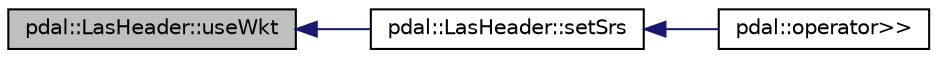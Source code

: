 digraph "pdal::LasHeader::useWkt"
{
  edge [fontname="Helvetica",fontsize="10",labelfontname="Helvetica",labelfontsize="10"];
  node [fontname="Helvetica",fontsize="10",shape=record];
  rankdir="LR";
  Node1 [label="pdal::LasHeader::useWkt",height=0.2,width=0.4,color="black", fillcolor="grey75", style="filled", fontcolor="black"];
  Node1 -> Node2 [dir="back",color="midnightblue",fontsize="10",style="solid",fontname="Helvetica"];
  Node2 [label="pdal::LasHeader::setSrs",height=0.2,width=0.4,color="black", fillcolor="white", style="filled",URL="$classpdal_1_1LasHeader.html#a940d819d418dcd815466fe98f292dab5"];
  Node2 -> Node3 [dir="back",color="midnightblue",fontsize="10",style="solid",fontname="Helvetica"];
  Node3 [label="pdal::operator\>\>",height=0.2,width=0.4,color="black", fillcolor="white", style="filled",URL="$namespacepdal.html#a96d3d7266c452f1ea279b43b78dd43d1"];
}
